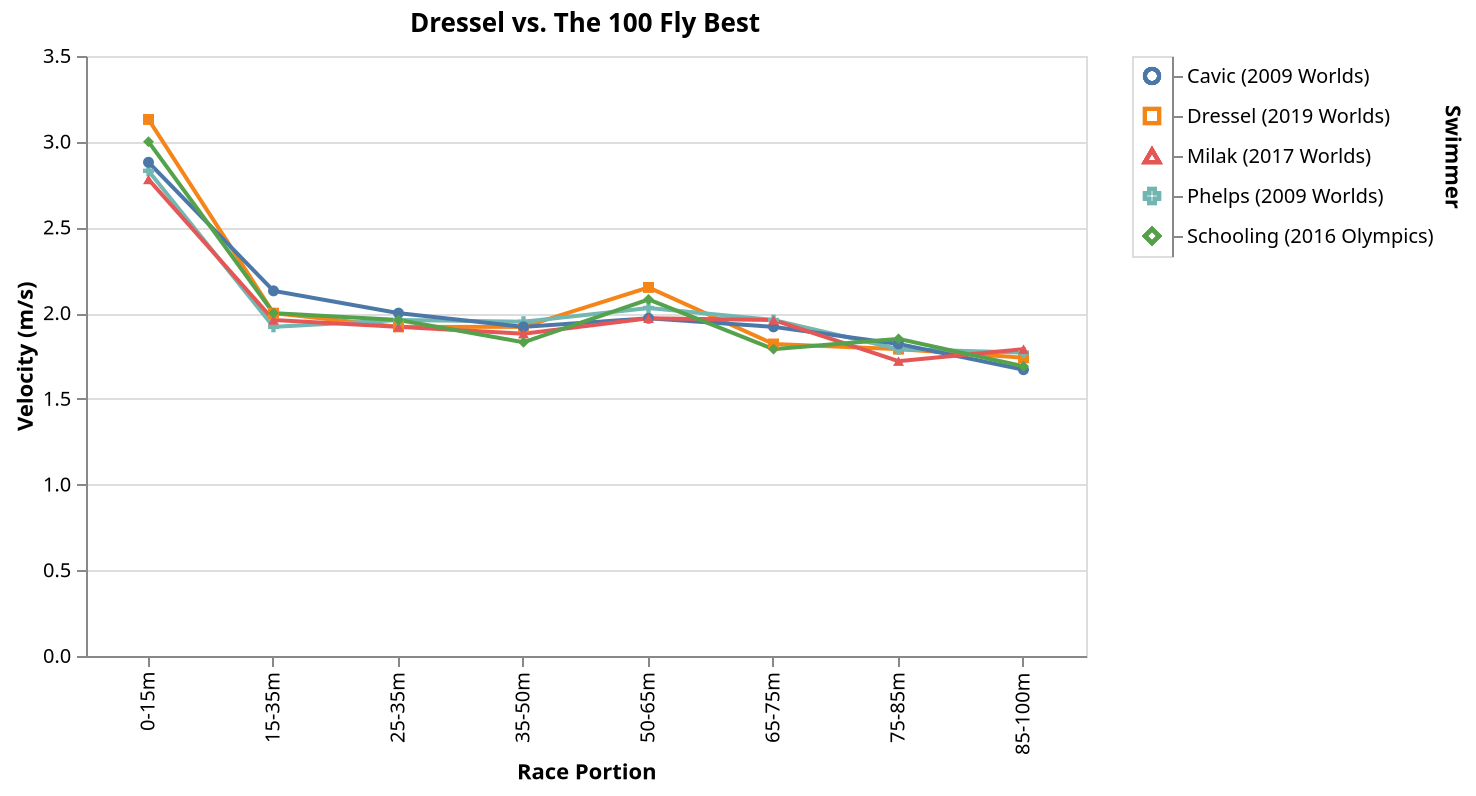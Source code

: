 {
  "$schema": "https://vega.github.io/schema/vega/v5.json",
  "autosize": "pad",
  "padding": 5,
  "data": [
    {"name": "selector089_store"},
    {"name": "selector087_store"},
    {"name": "selector088_store"},
    {
      "name": "data-6cdd5e3b75c3cd664ad787175b0e8cd8",
      "values": [
        {
          "Race Portion": "0-15m",
          "Swimmer": "Dressel (2019 Worlds)",
          "Velocity (m/s)": 3.13
        },
        {
          "Race Portion": "15-35m",
          "Swimmer": "Dressel (2019 Worlds)",
          "Velocity (m/s)": 2
        },
        {
          "Race Portion": "25-35m",
          "Swimmer": "Dressel (2019 Worlds)",
          "Velocity (m/s)": 1.92
        },
        {
          "Race Portion": "35-50m",
          "Swimmer": "Dressel (2019 Worlds)",
          "Velocity (m/s)": 1.92
        },
        {
          "Race Portion": "50-65m",
          "Swimmer": "Dressel (2019 Worlds)",
          "Velocity (m/s)": 2.15
        },
        {
          "Race Portion": "65-75m",
          "Swimmer": "Dressel (2019 Worlds)",
          "Velocity (m/s)": 1.82
        },
        {
          "Race Portion": "75-85m",
          "Swimmer": "Dressel (2019 Worlds)",
          "Velocity (m/s)": 1.79
        },
        {
          "Race Portion": "85-100m",
          "Swimmer": "Dressel (2019 Worlds)",
          "Velocity (m/s)": 1.74
        },
        {
          "Race Portion": "0-15m",
          "Swimmer": "Phelps (2009 Worlds)",
          "Velocity (m/s)": 2.83
        },
        {
          "Race Portion": "15-35m",
          "Swimmer": "Phelps (2009 Worlds)",
          "Velocity (m/s)": 1.92
        },
        {
          "Race Portion": "25-35m",
          "Swimmer": "Phelps (2009 Worlds)",
          "Velocity (m/s)": 1.96
        },
        {
          "Race Portion": "35-50m",
          "Swimmer": "Phelps (2009 Worlds)",
          "Velocity (m/s)": 1.95
        },
        {
          "Race Portion": "50-65m",
          "Swimmer": "Phelps (2009 Worlds)",
          "Velocity (m/s)": 2.03
        },
        {
          "Race Portion": "65-75m",
          "Swimmer": "Phelps (2009 Worlds)",
          "Velocity (m/s)": 1.96
        },
        {
          "Race Portion": "75-85m",
          "Swimmer": "Phelps (2009 Worlds)",
          "Velocity (m/s)": 1.79
        },
        {
          "Race Portion": "85-100m",
          "Swimmer": "Phelps (2009 Worlds)",
          "Velocity (m/s)": 1.77
        },
        {
          "Race Portion": "0-15m",
          "Swimmer": "Cavic (2009 Worlds)",
          "Velocity (m/s)": 2.88
        },
        {
          "Race Portion": "15-35m",
          "Swimmer": "Cavic (2009 Worlds)",
          "Velocity (m/s)": 2.13
        },
        {
          "Race Portion": "25-35m",
          "Swimmer": "Cavic (2009 Worlds)",
          "Velocity (m/s)": 2
        },
        {
          "Race Portion": "35-50m",
          "Swimmer": "Cavic (2009 Worlds)",
          "Velocity (m/s)": 1.92
        },
        {
          "Race Portion": "50-65m",
          "Swimmer": "Cavic (2009 Worlds)",
          "Velocity (m/s)": 1.97
        },
        {
          "Race Portion": "65-75m",
          "Swimmer": "Cavic (2009 Worlds)",
          "Velocity (m/s)": 1.92
        },
        {
          "Race Portion": "75-85m",
          "Swimmer": "Cavic (2009 Worlds)",
          "Velocity (m/s)": 1.82
        },
        {
          "Race Portion": "85-100m",
          "Swimmer": "Cavic (2009 Worlds)",
          "Velocity (m/s)": 1.67
        },
        {
          "Race Portion": "0-15m",
          "Swimmer": "Milak (2017 Worlds)",
          "Velocity (m/s)": 2.78
        },
        {
          "Race Portion": "15-35m",
          "Swimmer": "Milak (2017 Worlds)",
          "Velocity (m/s)": 1.96
        },
        {
          "Race Portion": "25-35m",
          "Swimmer": "Milak (2017 Worlds)",
          "Velocity (m/s)": 1.92
        },
        {
          "Race Portion": "35-50m",
          "Swimmer": "Milak (2017 Worlds)",
          "Velocity (m/s)": 1.88
        },
        {
          "Race Portion": "50-65m",
          "Swimmer": "Milak (2017 Worlds)",
          "Velocity (m/s)": 1.97
        },
        {
          "Race Portion": "65-75m",
          "Swimmer": "Milak (2017 Worlds)",
          "Velocity (m/s)": 1.96
        },
        {
          "Race Portion": "75-85m",
          "Swimmer": "Milak (2017 Worlds)",
          "Velocity (m/s)": 1.72
        },
        {
          "Race Portion": "85-100m",
          "Swimmer": "Milak (2017 Worlds)",
          "Velocity (m/s)": 1.79
        },
        {
          "Race Portion": "0-15m",
          "Swimmer": "Schooling (2016 Olympics)",
          "Velocity (m/s)": 3
        },
        {
          "Race Portion": "15-35m",
          "Swimmer": "Schooling (2016 Olympics)",
          "Velocity (m/s)": 2
        },
        {
          "Race Portion": "25-35m",
          "Swimmer": "Schooling (2016 Olympics)",
          "Velocity (m/s)": 1.96
        },
        {
          "Race Portion": "35-50m",
          "Swimmer": "Schooling (2016 Olympics)",
          "Velocity (m/s)": 1.83
        },
        {
          "Race Portion": "50-65m",
          "Swimmer": "Schooling (2016 Olympics)",
          "Velocity (m/s)": 2.08
        },
        {
          "Race Portion": "65-75m",
          "Swimmer": "Schooling (2016 Olympics)",
          "Velocity (m/s)": 1.79
        },
        {
          "Race Portion": "75-85m",
          "Swimmer": "Schooling (2016 Olympics)",
          "Velocity (m/s)": 1.85
        },
        {
          "Race Portion": "85-100m",
          "Swimmer": "Schooling (2016 Olympics)",
          "Velocity (m/s)": 1.69
        }
      ]
    },
    {
      "name": "data_1",
      "source": "data-6cdd5e3b75c3cd664ad787175b0e8cd8",
      "transform": [
        {
          "type": "filter",
          "expr": "datum[\"Velocity (m/s)\"] !== null && !isNaN(datum[\"Velocity (m/s)\"])"
        }
      ]
    },
    {
      "name": "data_2",
      "source": "data-6cdd5e3b75c3cd664ad787175b0e8cd8",
      "transform": [
        {
          "type": "filter",
          "expr": "datum[\"Velocity (m/s)\"] !== null && !isNaN(datum[\"Velocity (m/s)\"])"
        }
      ]
    },
    {
      "name": "data_3",
      "source": "data-6cdd5e3b75c3cd664ad787175b0e8cd8",
      "transform": [
        {
          "type": "filter",
          "expr": "(vlSelectionTest(\"selector087_store\", datum))"
        }
      ]
    },
    {
      "name": "data_4",
      "source": "data-6cdd5e3b75c3cd664ad787175b0e8cd8",
      "transform": [
        {
          "type": "filter",
          "expr": "datum[\"Velocity (m/s)\"] !== null && !isNaN(datum[\"Velocity (m/s)\"])"
        }
      ]
    }
  ],
  "signals": [
    {"name": "concat_0_width", "value": 500},
    {"name": "concat_0_height", "value": 300},
    {"name": "concat_1_width", "value": 20},
    {"name": "concat_1_y_step", "value": 20},
    {
      "name": "concat_1_height",
      "update": "bandspace(domain('concat_1_y').length, 1, 0.5) * concat_1_y_step"
    },
    {
      "name": "unit",
      "value": {},
      "on": [
        {"events": "mousemove", "update": "isTuple(group()) ? group() : unit"}
      ]
    },
    {
      "name": "selector089",
      "update": "{\"Velocity (m/s)\": selector089_Velocity__m_s_}"
    },
    {"name": "selector089_Velocity__m_s_"},
    {
      "name": "selector087",
      "update": "vlSelectionResolve(\"selector087_store\")"
    },
    {
      "name": "selector088",
      "update": "vlSelectionResolve(\"selector088_store\")"
    }
  ],
  "layout": {"padding": 20, "bounds": "full", "align": "each"},
  "marks": [
    {
      "type": "group",
      "name": "concat_0_group",
      "title": {"text": "Dressel vs. The 100 Fly Best", "frame": "group"},
      "style": "cell",
      "encode": {
        "update": {
          "width": {"signal": "concat_0_width"},
          "height": {"signal": "concat_0_height"}
        }
      },
      "signals": [
        {
          "name": "selector089_Race_Portion",
          "on": [
            {
              "events": {"signal": "selector089_translate_delta"},
              "update": "panLinear(selector089_translate_anchor.extent_x, -selector089_translate_delta.x / concat_0_width)"
            },
            {
              "events": {"signal": "selector089_zoom_delta"},
              "update": "zoomLinear(domain(\"concat_0_x\"), selector089_zoom_anchor.x, selector089_zoom_delta)"
            },
            {
              "events": [{"source": "scope", "type": "dblclick"}],
              "update": "null"
            }
          ]
        },
        {
          "name": "selector089_Velocity__m_s_",
          "on": [
            {
              "events": {"signal": "selector089_translate_delta"},
              "update": "panLinear(selector089_translate_anchor.extent_y, selector089_translate_delta.y / concat_0_height)"
            },
            {
              "events": {"signal": "selector089_zoom_delta"},
              "update": "zoomLinear(domain(\"concat_0_y\"), selector089_zoom_anchor.y, selector089_zoom_delta)"
            },
            {
              "events": [{"source": "scope", "type": "dblclick"}],
              "update": "null"
            }
          ],
          "push": "outer"
        },
        {
          "name": "selector089_tuple",
          "on": [
            {
              "events": [
                {
                  "signal": "selector089_Race_Portion || selector089_Velocity__m_s_"
                }
              ],
              "update": "selector089_Race_Portion && selector089_Velocity__m_s_ ? {unit: \"concat_0_layer_0_layer_0\", fields: selector089_tuple_fields, values: [selector089_Race_Portion,selector089_Velocity__m_s_]} : null"
            }
          ]
        },
        {
          "name": "selector089_tuple_fields",
          "value": [
            {"field": "Race Portion", "channel": "x", "type": "E"},
            {"field": "Velocity (m/s)", "channel": "y", "type": "R"}
          ]
        },
        {
          "name": "selector089_translate_anchor",
          "value": {},
          "on": [
            {
              "events": [{"source": "scope", "type": "mousedown"}],
              "update": "{x: x(unit), y: y(unit), extent_x: domain(\"concat_0_x\"), extent_y: domain(\"concat_0_y\")}"
            }
          ]
        },
        {
          "name": "selector089_translate_delta",
          "value": {},
          "on": [
            {
              "events": [
                {
                  "source": "window",
                  "type": "mousemove",
                  "consume": true,
                  "between": [
                    {"source": "scope", "type": "mousedown"},
                    {"source": "window", "type": "mouseup"}
                  ]
                }
              ],
              "update": "{x: selector089_translate_anchor.x - x(unit), y: selector089_translate_anchor.y - y(unit)}"
            }
          ]
        },
        {
          "name": "selector089_zoom_anchor",
          "on": [
            {
              "events": [{"source": "scope", "type": "wheel", "consume": true}],
              "update": "{x: invert(\"concat_0_x\", x(unit)), y: invert(\"concat_0_y\", y(unit))}"
            }
          ]
        },
        {
          "name": "selector089_zoom_delta",
          "on": [
            {
              "events": [{"source": "scope", "type": "wheel", "consume": true}],
              "force": true,
              "update": "pow(1.001, event.deltaY * pow(16, event.deltaMode))"
            }
          ]
        },
        {
          "name": "selector089_modify",
          "update": "modify(\"selector089_store\", selector089_tuple, true)"
        },
        {
          "name": "selector087_tuple",
          "on": [
            {
              "events": [{"source": "scope", "type": "mouseover"}],
              "update": "datum && item().mark.marktype !== 'group' ? {unit: \"concat_0_layer_1\", fields: selector087_tuple_fields, values: [(item().isVoronoi ? datum.datum : datum)[\"Race Portion\"]]} : null",
              "force": true
            },
            {
              "events": [{"source": "scope", "type": "dblclick"}],
              "update": "null"
            }
          ]
        },
        {
          "name": "selector087_tuple_fields",
          "value": [{"type": "E", "field": "Race Portion"}]
        },
        {
          "name": "selector087_modify",
          "update": "modify(\"selector087_store\", selector087_tuple, true)"
        }
      ],
      "marks": [
        {
          "name": "concat_0_layer_0_layer_0_pathgroup",
          "type": "group",
          "from": {
            "facet": {
              "name": "faceted_path_concat_0_layer_0_layer_0_main",
              "data": "data-6cdd5e3b75c3cd664ad787175b0e8cd8",
              "groupby": ["Swimmer"]
            }
          },
          "encode": {
            "update": {
              "width": {"field": {"group": "width"}},
              "height": {"field": {"group": "height"}}
            }
          },
          "marks": [
            {
              "name": "concat_0_layer_0_layer_0_marks",
              "type": "line",
              "clip": true,
              "style": ["line"],
              "sort": {
                "field": "datum[\"Race Portion\"]",
                "order": "descending"
              },
              "from": {"data": "faceted_path_concat_0_layer_0_layer_0_main"},
              "encode": {
                "update": {
                  "stroke": [
                    {
                      "test": "!(length(data(\"selector088_store\"))) || (vlSelectionTest(\"selector088_store\", datum))",
                      "scale": "color",
                      "field": "Swimmer"
                    },
                    {"value": "lightgray"}
                  ],
                  "x": {
                    "scale": "concat_0_x",
                    "field": "Race Portion",
                    "band": 0.5
                  },
                  "y": {"scale": "concat_0_y", "field": "Velocity (m/s)"},
                  "defined": {
                    "signal": "datum[\"Velocity (m/s)\"] !== null && !isNaN(datum[\"Velocity (m/s)\"])"
                  }
                }
              }
            }
          ]
        },
        {
          "name": "concat_0_layer_0_layer_1_marks",
          "type": "symbol",
          "clip": true,
          "style": ["point"],
          "from": {"data": "data_1"},
          "encode": {
            "update": {
              "opacity": {"value": 1},
              "fill": [
                {
                  "test": "!(length(data(\"selector088_store\"))) || (vlSelectionTest(\"selector088_store\", datum))",
                  "scale": "color",
                  "field": "Swimmer"
                },
                {"value": "lightgray"}
              ],
              "x": {
                "scale": "concat_0_x",
                "field": "Race Portion",
                "band": 0.5
              },
              "y": {"scale": "concat_0_y", "field": "Velocity (m/s)"},
              "shape": {"scale": "shape", "field": "Swimmer"}
            }
          }
        },
        {
          "name": "concat_0_layer_1_marks",
          "type": "symbol",
          "clip": true,
          "style": ["point"],
          "from": {"data": "data-6cdd5e3b75c3cd664ad787175b0e8cd8"},
          "encode": {
            "update": {
              "opacity": {"value": 0},
              "size": {"value": 50},
              "fill": {"value": "transparent"},
              "stroke": {"value": "#4c78a8"},
              "x": {
                "scale": "concat_0_x",
                "field": "Race Portion",
                "band": 0.5
              },
              "y": {"signal": "concat_0_height", "mult": 0.5}
            }
          }
        },
        {
          "name": "concat_0_layer_1_voronoi",
          "type": "path",
          "from": {"data": "concat_0_layer_1_marks"},
          "encode": {
            "update": {
              "fill": {"value": "transparent"},
              "strokeWidth": {"value": 0.35},
              "stroke": {"value": "transparent"},
              "isVoronoi": {"value": true}
            }
          },
          "transform": [
            {
              "type": "voronoi",
              "x": {"expr": "datum.datum.x || 0"},
              "y": {"expr": "datum.datum.y || 0"},
              "size": [
                {"signal": "concat_0_width"},
                {"signal": "concat_0_height"}
              ]
            }
          ]
        },
        {
          "name": "concat_0_layer_2_marks",
          "type": "symbol",
          "clip": true,
          "style": ["point"],
          "from": {"data": "data_2"},
          "encode": {
            "update": {
              "opacity": [
                {
                  "test": "(vlSelectionTest(\"selector087_store\", datum))",
                  "value": 1
                },
                {"value": 0}
              ],
              "size": {"value": 50},
              "fill": {"value": "transparent"},
              "stroke": [
                {
                  "test": "!(length(data(\"selector088_store\"))) || (vlSelectionTest(\"selector088_store\", datum))",
                  "scale": "color",
                  "field": "Swimmer"
                },
                {"value": "lightgray"}
              ],
              "x": {
                "scale": "concat_0_x",
                "field": "Race Portion",
                "band": 0.5
              },
              "y": {"scale": "concat_0_y", "field": "Velocity (m/s)"},
              "shape": {"scale": "shape", "field": "Swimmer"}
            }
          }
        },
        {
          "name": "concat_0_layer_3_marks",
          "type": "rule",
          "clip": true,
          "style": ["rule"],
          "from": {"data": "data_3"},
          "encode": {
            "update": {
              "stroke": {"value": "gray"},
              "x": {
                "scale": "concat_0_x",
                "field": "Race Portion",
                "band": 0.5
              },
              "y": {"field": {"group": "height"}},
              "y2": {"value": 0}
            }
          }
        },
        {
          "name": "concat_0_layer_4_marks",
          "type": "text",
          "clip": true,
          "style": ["text"],
          "from": {"data": "data_4"},
          "encode": {
            "update": {
              "align": {"value": "left"},
              "dx": {"value": 5},
              "dy": {"value": -5},
              "fill": [
                {
                  "test": "!(length(data(\"selector088_store\"))) || (vlSelectionTest(\"selector088_store\", datum))",
                  "scale": "color",
                  "field": "Swimmer"
                },
                {"value": "lightgray"}
              ],
              "x": {
                "scale": "concat_0_x",
                "field": "Race Portion",
                "band": 0.5
              },
              "y": {"scale": "concat_0_y", "field": "Velocity (m/s)"},
              "text": [
                {
                  "test": "(vlSelectionTest(\"selector087_store\", datum))",
                  "signal": "format(datum[\"Velocity (m/s)\"], \"\")"
                },
                {"value": " "}
              ],
              "baseline": {"value": "middle"}
            }
          }
        }
      ],
      "axes": [
        {
          "scale": "concat_0_x",
          "orient": "bottom",
          "grid": false,
          "title": "Race Portion",
          "labelAlign": "right",
          "labelAngle": 270,
          "labelBaseline": "middle",
          "labelOverlap": true,
          "zindex": 1
        },
        {
          "scale": "concat_0_y",
          "orient": "left",
          "grid": false,
          "title": "Velocity (m/s)",
          "labelOverlap": true,
          "tickCount": {"signal": "ceil(concat_0_height/40)"},
          "zindex": 1
        },
        {
          "scale": "concat_0_y",
          "orient": "left",
          "gridScale": "concat_0_x",
          "grid": true,
          "tickCount": {"signal": "ceil(concat_0_height/40)"},
          "domain": false,
          "labels": false,
          "maxExtent": 0,
          "minExtent": 0,
          "ticks": false,
          "zindex": 0
        }
      ]
    },
    {
      "type": "group",
      "name": "concat_1_group",
      "style": "cell",
      "encode": {
        "update": {
          "width": {"signal": "concat_1_width"},
          "height": {"signal": "concat_1_height"}
        }
      },
      "signals": [
        {"name": "width", "update": "concat_1_width"},
        {
          "name": "selector088_tuple",
          "on": [
            {
              "events": [{"source": "scope", "type": "click"}],
              "update": "datum && item().mark.marktype !== 'group' ? {unit: \"concat_1\", fields: selector088_tuple_fields, values: [(item().isVoronoi ? datum.datum : datum)[\"Swimmer\"]]} : null",
              "force": true
            },
            {
              "events": [{"source": "scope", "type": "dblclick"}],
              "update": "null"
            }
          ]
        },
        {
          "name": "selector088_tuple_fields",
          "value": [{"type": "E", "field": "Swimmer"}]
        },
        {
          "name": "selector088_toggle",
          "value": false,
          "on": [
            {
              "events": [{"source": "scope", "type": "click"}],
              "update": "event.shiftKey"
            },
            {
              "events": [{"source": "scope", "type": "dblclick"}],
              "update": "false"
            }
          ]
        },
        {
          "name": "selector088_modify",
          "update": "modify(\"selector088_store\", selector088_toggle ? null : selector088_tuple, selector088_toggle ? null : true, selector088_toggle ? selector088_tuple : null)"
        }
      ],
      "marks": [
        {
          "name": "concat_1_marks",
          "type": "symbol",
          "style": ["point"],
          "from": {"data": "data-6cdd5e3b75c3cd664ad787175b0e8cd8"},
          "encode": {
            "update": {
              "opacity": {"value": 0.7},
              "size": {"value": 50},
              "fill": {"value": "transparent"},
              "stroke": [
                {
                  "test": "!(length(data(\"selector088_store\"))) || (vlSelectionTest(\"selector088_store\", datum))",
                  "scale": "color",
                  "field": "Swimmer"
                },
                {"value": "lightgray"}
              ],
              "x": {"signal": "concat_1_width", "mult": 0.5},
              "y": {"scale": "concat_1_y", "field": "Swimmer"},
              "shape": {"scale": "shape", "field": "Swimmer"}
            }
          }
        }
      ],
      "axes": [
        {
          "scale": "concat_1_y",
          "orient": "right",
          "grid": false,
          "title": "Swimmer",
          "zindex": 1
        }
      ]
    }
  ],
  "scales": [
    {
      "name": "color",
      "type": "ordinal",
      "domain": {
        "fields": [
          {"data": "data-6cdd5e3b75c3cd664ad787175b0e8cd8", "field": "Swimmer"},
          {"data": "data_1", "field": "Swimmer"},
          {"data": "data_2", "field": "Swimmer"},
          {"data": "data_4", "field": "Swimmer"}
        ],
        "sort": true
      },
      "range": "category"
    },
    {
      "name": "shape",
      "type": "ordinal",
      "domain": {
        "fields": [
          {"data": "data_1", "field": "Swimmer"},
          {"data": "data_2", "field": "Swimmer"},
          {"data": "data-6cdd5e3b75c3cd664ad787175b0e8cd8", "field": "Swimmer"}
        ],
        "sort": true
      },
      "range": "symbol"
    },
    {
      "name": "concat_0_x",
      "type": "band",
      "domain": {
        "fields": [
          {
            "data": "data-6cdd5e3b75c3cd664ad787175b0e8cd8",
            "field": "Race Portion"
          },
          {"data": "data_1", "field": "Race Portion"},
          {"data": "data_2", "field": "Race Portion"},
          {"data": "data_3", "field": "Race Portion"},
          {"data": "data_4", "field": "Race Portion"}
        ],
        "sort": true
      },
      "range": [0, {"signal": "concat_0_width"}],
      "paddingInner": 0,
      "paddingOuter": 0
    },
    {
      "name": "concat_0_y",
      "type": "linear",
      "domain": {
        "fields": [
          {
            "data": "data-6cdd5e3b75c3cd664ad787175b0e8cd8",
            "field": "Velocity (m/s)"
          },
          {"data": "data_1", "field": "Velocity (m/s)"},
          {"data": "data_2", "field": "Velocity (m/s)"},
          {"data": "data_4", "field": "Velocity (m/s)"}
        ]
      },
      "domainRaw": {"signal": "selector089[\"Velocity (m/s)\"]"},
      "range": [{"signal": "concat_0_height"}, 0],
      "nice": true,
      "zero": true
    },
    {
      "name": "concat_1_y",
      "type": "point",
      "domain": {
        "data": "data-6cdd5e3b75c3cd664ad787175b0e8cd8",
        "field": "Swimmer",
        "sort": true
      },
      "range": {"step": {"signal": "concat_1_y_step"}},
      "padding": 0.5
    }
  ]
}